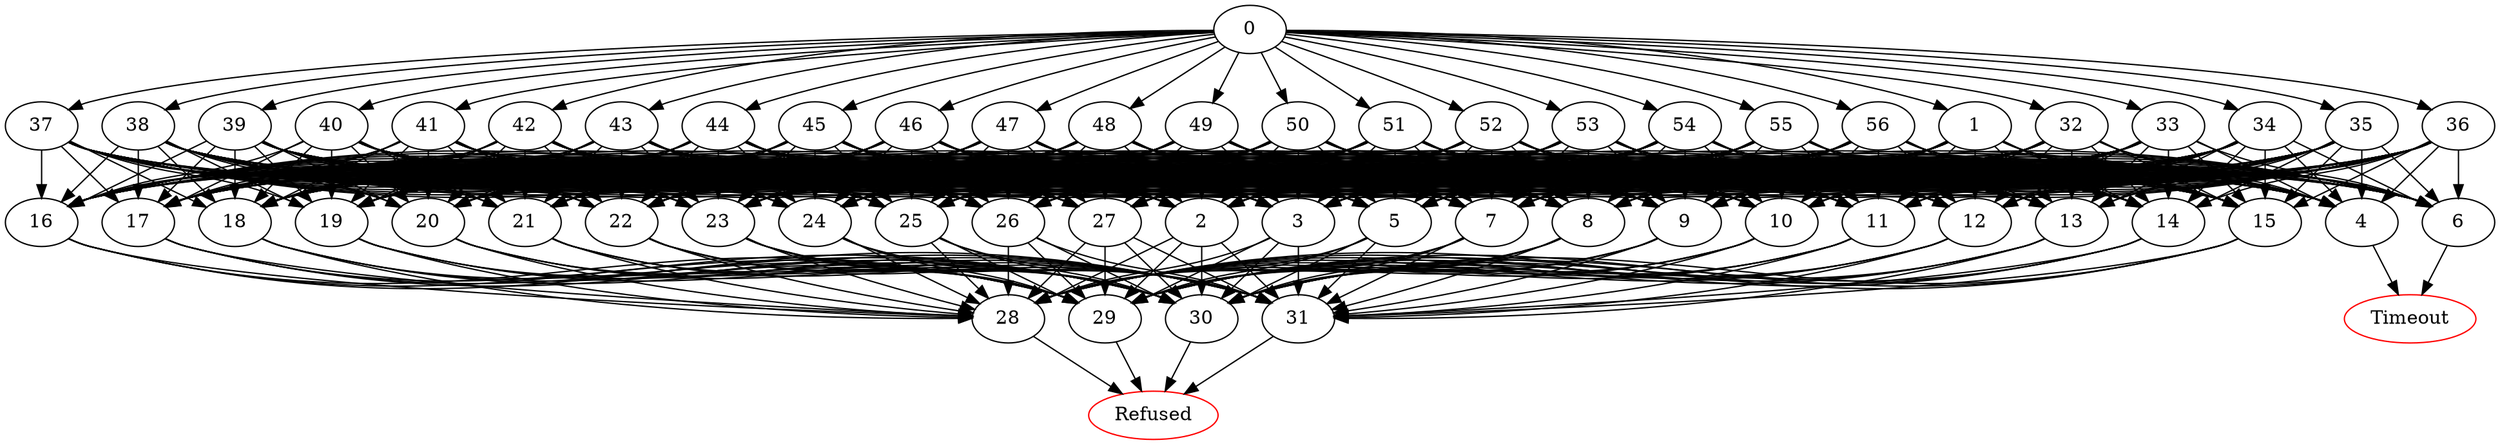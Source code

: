 digraph G {
	0 -> 1;
	0 -> 32;
	0 -> 33;
	0 -> 34;
	0 -> 35;
	0 -> 36;
	0 -> 37;
	0 -> 38;
	0 -> 39;
	0 -> 40;
	0 -> 41;
	0 -> 42;
	0 -> 43;
	0 -> 44;
	0 -> 45;
	0 -> 46;
	0 -> 47;
	0 -> 48;
	0 -> 49;
	0 -> 50;
	0 -> 51;
	0 -> 52;
	0 -> 53;
	0 -> 54;
	0 -> 55;
	0 -> 56;
	1 -> 2;
	1 -> 3;
	1 -> 4;
	1 -> 5;
	1 -> 6;
	1 -> 7;
	1 -> 8;
	1 -> 9;
	1 -> 10;
	1 -> 11;
	1 -> 12;
	1 -> 13;
	1 -> 14;
	1 -> 15;
	1 -> 16;
	1 -> 17;
	1 -> 18;
	1 -> 19;
	1 -> 20;
	1 -> 21;
	1 -> 22;
	1 -> 23;
	1 -> 24;
	1 -> 25;
	1 -> 26;
	1 -> 27;
	2 -> 28;
	2 -> 29;
	2 -> 30;
	2 -> 31;
	3 -> 28;
	3 -> 29;
	3 -> 30;
	3 -> 31;
	4 -> "Timeout";
Timeout [color=red];
	5 -> 28;
	5 -> 29;
	5 -> 30;
	5 -> 31;
	6 -> "Timeout";
Timeout [color=red];
	7 -> 28;
	7 -> 29;
	7 -> 30;
	7 -> 31;
	8 -> 28;
	8 -> 29;
	8 -> 30;
	8 -> 31;
	9 -> 28;
	9 -> 29;
	9 -> 30;
	9 -> 31;
	10 -> 28;
	10 -> 29;
	10 -> 30;
	10 -> 31;
	11 -> 28;
	11 -> 29;
	11 -> 30;
	11 -> 31;
	12 -> 28;
	12 -> 29;
	12 -> 30;
	12 -> 31;
	13 -> 28;
	13 -> 29;
	13 -> 30;
	13 -> 31;
	14 -> 28;
	14 -> 29;
	14 -> 30;
	14 -> 31;
	15 -> 28;
	15 -> 29;
	15 -> 30;
	15 -> 31;
	16 -> 28;
	16 -> 29;
	16 -> 30;
	16 -> 31;
	17 -> 28;
	17 -> 29;
	17 -> 30;
	17 -> 31;
	18 -> 28;
	18 -> 29;
	18 -> 30;
	18 -> 31;
	19 -> 28;
	19 -> 29;
	19 -> 30;
	19 -> 31;
	20 -> 28;
	20 -> 29;
	20 -> 30;
	20 -> 31;
	21 -> 28;
	21 -> 29;
	21 -> 30;
	21 -> 31;
	22 -> 28;
	22 -> 29;
	22 -> 30;
	22 -> 31;
	23 -> 28;
	23 -> 29;
	23 -> 30;
	23 -> 31;
	24 -> 28;
	24 -> 29;
	24 -> 30;
	24 -> 31;
	25 -> 28;
	25 -> 29;
	25 -> 30;
	25 -> 31;
	26 -> 28;
	26 -> 29;
	26 -> 30;
	26 -> 31;
	27 -> 28;
	27 -> 29;
	27 -> 30;
	27 -> 31;
	28 -> "Refused";
Refused [color=red];
	29 -> "Refused";
Refused [color=red];
	30 -> "Refused";
Refused [color=red];
	31 -> "Refused";
Refused [color=red];
	32 -> 2;
	32 -> 3;
	32 -> 4;
	32 -> 5;
	32 -> 6;
	32 -> 7;
	32 -> 8;
	32 -> 9;
	32 -> 10;
	32 -> 11;
	32 -> 12;
	32 -> 13;
	32 -> 14;
	32 -> 15;
	32 -> 16;
	32 -> 17;
	32 -> 18;
	32 -> 19;
	32 -> 20;
	32 -> 21;
	32 -> 22;
	32 -> 23;
	32 -> 24;
	32 -> 25;
	32 -> 26;
	32 -> 27;
	33 -> 2;
	33 -> 3;
	33 -> 4;
	33 -> 5;
	33 -> 6;
	33 -> 7;
	33 -> 8;
	33 -> 9;
	33 -> 10;
	33 -> 11;
	33 -> 12;
	33 -> 13;
	33 -> 14;
	33 -> 15;
	33 -> 16;
	33 -> 17;
	33 -> 18;
	33 -> 19;
	33 -> 20;
	33 -> 21;
	33 -> 22;
	33 -> 23;
	33 -> 24;
	33 -> 25;
	33 -> 26;
	33 -> 27;
	34 -> 2;
	34 -> 3;
	34 -> 4;
	34 -> 5;
	34 -> 6;
	34 -> 7;
	34 -> 8;
	34 -> 9;
	34 -> 10;
	34 -> 11;
	34 -> 12;
	34 -> 13;
	34 -> 14;
	34 -> 15;
	34 -> 16;
	34 -> 17;
	34 -> 18;
	34 -> 19;
	34 -> 20;
	34 -> 21;
	34 -> 22;
	34 -> 23;
	34 -> 24;
	34 -> 25;
	34 -> 26;
	34 -> 27;
	35 -> 2;
	35 -> 3;
	35 -> 4;
	35 -> 5;
	35 -> 6;
	35 -> 7;
	35 -> 8;
	35 -> 9;
	35 -> 10;
	35 -> 11;
	35 -> 12;
	35 -> 13;
	35 -> 14;
	35 -> 15;
	35 -> 16;
	35 -> 17;
	35 -> 18;
	35 -> 19;
	35 -> 20;
	35 -> 21;
	35 -> 22;
	35 -> 23;
	35 -> 24;
	35 -> 25;
	35 -> 26;
	35 -> 27;
	36 -> 2;
	36 -> 3;
	36 -> 4;
	36 -> 5;
	36 -> 6;
	36 -> 7;
	36 -> 8;
	36 -> 9;
	36 -> 10;
	36 -> 11;
	36 -> 12;
	36 -> 13;
	36 -> 14;
	36 -> 15;
	36 -> 16;
	36 -> 17;
	36 -> 18;
	36 -> 19;
	36 -> 20;
	36 -> 21;
	36 -> 22;
	36 -> 23;
	36 -> 24;
	36 -> 25;
	36 -> 26;
	36 -> 27;
	37 -> 2;
	37 -> 3;
	37 -> 4;
	37 -> 5;
	37 -> 6;
	37 -> 7;
	37 -> 8;
	37 -> 9;
	37 -> 10;
	37 -> 11;
	37 -> 12;
	37 -> 13;
	37 -> 14;
	37 -> 15;
	37 -> 16;
	37 -> 17;
	37 -> 18;
	37 -> 19;
	37 -> 20;
	37 -> 21;
	37 -> 22;
	37 -> 23;
	37 -> 24;
	37 -> 25;
	37 -> 26;
	37 -> 27;
	38 -> 2;
	38 -> 3;
	38 -> 4;
	38 -> 5;
	38 -> 6;
	38 -> 7;
	38 -> 8;
	38 -> 9;
	38 -> 10;
	38 -> 11;
	38 -> 12;
	38 -> 13;
	38 -> 14;
	38 -> 15;
	38 -> 16;
	38 -> 17;
	38 -> 18;
	38 -> 19;
	38 -> 20;
	38 -> 21;
	38 -> 22;
	38 -> 23;
	38 -> 24;
	38 -> 25;
	38 -> 26;
	38 -> 27;
	39 -> 2;
	39 -> 3;
	39 -> 4;
	39 -> 5;
	39 -> 6;
	39 -> 7;
	39 -> 8;
	39 -> 9;
	39 -> 10;
	39 -> 11;
	39 -> 12;
	39 -> 13;
	39 -> 14;
	39 -> 15;
	39 -> 16;
	39 -> 17;
	39 -> 18;
	39 -> 19;
	39 -> 20;
	39 -> 21;
	39 -> 22;
	39 -> 23;
	39 -> 24;
	39 -> 25;
	39 -> 26;
	39 -> 27;
	40 -> 2;
	40 -> 3;
	40 -> 4;
	40 -> 5;
	40 -> 6;
	40 -> 7;
	40 -> 8;
	40 -> 9;
	40 -> 10;
	40 -> 11;
	40 -> 12;
	40 -> 13;
	40 -> 14;
	40 -> 15;
	40 -> 16;
	40 -> 17;
	40 -> 18;
	40 -> 19;
	40 -> 20;
	40 -> 21;
	40 -> 22;
	40 -> 23;
	40 -> 24;
	40 -> 25;
	40 -> 26;
	40 -> 27;
	41 -> 2;
	41 -> 3;
	41 -> 4;
	41 -> 5;
	41 -> 6;
	41 -> 7;
	41 -> 8;
	41 -> 9;
	41 -> 10;
	41 -> 11;
	41 -> 12;
	41 -> 13;
	41 -> 14;
	41 -> 15;
	41 -> 16;
	41 -> 17;
	41 -> 18;
	41 -> 19;
	41 -> 20;
	41 -> 21;
	41 -> 22;
	41 -> 23;
	41 -> 24;
	41 -> 25;
	41 -> 26;
	41 -> 27;
	42 -> 2;
	42 -> 3;
	42 -> 4;
	42 -> 5;
	42 -> 6;
	42 -> 7;
	42 -> 8;
	42 -> 9;
	42 -> 10;
	42 -> 11;
	42 -> 12;
	42 -> 13;
	42 -> 14;
	42 -> 15;
	42 -> 16;
	42 -> 17;
	42 -> 18;
	42 -> 19;
	42 -> 20;
	42 -> 21;
	42 -> 22;
	42 -> 23;
	42 -> 24;
	42 -> 25;
	42 -> 26;
	42 -> 27;
	43 -> 2;
	43 -> 3;
	43 -> 4;
	43 -> 5;
	43 -> 6;
	43 -> 7;
	43 -> 8;
	43 -> 9;
	43 -> 10;
	43 -> 11;
	43 -> 12;
	43 -> 13;
	43 -> 14;
	43 -> 15;
	43 -> 16;
	43 -> 17;
	43 -> 18;
	43 -> 19;
	43 -> 20;
	43 -> 21;
	43 -> 22;
	43 -> 23;
	43 -> 24;
	43 -> 25;
	43 -> 26;
	43 -> 27;
	44 -> 2;
	44 -> 3;
	44 -> 4;
	44 -> 5;
	44 -> 6;
	44 -> 7;
	44 -> 8;
	44 -> 9;
	44 -> 10;
	44 -> 11;
	44 -> 12;
	44 -> 13;
	44 -> 14;
	44 -> 15;
	44 -> 16;
	44 -> 17;
	44 -> 18;
	44 -> 19;
	44 -> 20;
	44 -> 21;
	44 -> 22;
	44 -> 23;
	44 -> 24;
	44 -> 25;
	44 -> 26;
	44 -> 27;
	45 -> 2;
	45 -> 3;
	45 -> 4;
	45 -> 5;
	45 -> 6;
	45 -> 7;
	45 -> 8;
	45 -> 9;
	45 -> 10;
	45 -> 11;
	45 -> 12;
	45 -> 13;
	45 -> 14;
	45 -> 15;
	45 -> 16;
	45 -> 17;
	45 -> 18;
	45 -> 19;
	45 -> 20;
	45 -> 21;
	45 -> 22;
	45 -> 23;
	45 -> 24;
	45 -> 25;
	45 -> 26;
	45 -> 27;
	46 -> 2;
	46 -> 3;
	46 -> 4;
	46 -> 5;
	46 -> 6;
	46 -> 7;
	46 -> 8;
	46 -> 9;
	46 -> 10;
	46 -> 11;
	46 -> 12;
	46 -> 13;
	46 -> 14;
	46 -> 15;
	46 -> 16;
	46 -> 17;
	46 -> 18;
	46 -> 19;
	46 -> 20;
	46 -> 21;
	46 -> 22;
	46 -> 23;
	46 -> 24;
	46 -> 25;
	46 -> 26;
	46 -> 27;
	47 -> 2;
	47 -> 3;
	47 -> 4;
	47 -> 5;
	47 -> 6;
	47 -> 7;
	47 -> 8;
	47 -> 9;
	47 -> 10;
	47 -> 11;
	47 -> 12;
	47 -> 13;
	47 -> 14;
	47 -> 15;
	47 -> 16;
	47 -> 17;
	47 -> 18;
	47 -> 19;
	47 -> 20;
	47 -> 21;
	47 -> 22;
	47 -> 23;
	47 -> 24;
	47 -> 25;
	47 -> 26;
	47 -> 27;
	48 -> 2;
	48 -> 3;
	48 -> 4;
	48 -> 5;
	48 -> 6;
	48 -> 7;
	48 -> 8;
	48 -> 9;
	48 -> 10;
	48 -> 11;
	48 -> 12;
	48 -> 13;
	48 -> 14;
	48 -> 15;
	48 -> 16;
	48 -> 17;
	48 -> 18;
	48 -> 19;
	48 -> 20;
	48 -> 21;
	48 -> 22;
	48 -> 23;
	48 -> 24;
	48 -> 25;
	48 -> 26;
	48 -> 27;
	49 -> 2;
	49 -> 3;
	49 -> 4;
	49 -> 5;
	49 -> 6;
	49 -> 7;
	49 -> 8;
	49 -> 9;
	49 -> 10;
	49 -> 11;
	49 -> 12;
	49 -> 13;
	49 -> 14;
	49 -> 15;
	49 -> 16;
	49 -> 17;
	49 -> 18;
	49 -> 19;
	49 -> 20;
	49 -> 21;
	49 -> 22;
	49 -> 23;
	49 -> 24;
	49 -> 25;
	49 -> 26;
	49 -> 27;
	50 -> 2;
	50 -> 3;
	50 -> 4;
	50 -> 5;
	50 -> 6;
	50 -> 7;
	50 -> 8;
	50 -> 9;
	50 -> 10;
	50 -> 11;
	50 -> 12;
	50 -> 13;
	50 -> 14;
	50 -> 15;
	50 -> 16;
	50 -> 17;
	50 -> 18;
	50 -> 19;
	50 -> 20;
	50 -> 21;
	50 -> 22;
	50 -> 23;
	50 -> 24;
	50 -> 25;
	50 -> 26;
	50 -> 27;
	51 -> 2;
	51 -> 3;
	51 -> 4;
	51 -> 5;
	51 -> 6;
	51 -> 7;
	51 -> 8;
	51 -> 9;
	51 -> 10;
	51 -> 11;
	51 -> 12;
	51 -> 13;
	51 -> 14;
	51 -> 15;
	51 -> 16;
	51 -> 17;
	51 -> 18;
	51 -> 19;
	51 -> 20;
	51 -> 21;
	51 -> 22;
	51 -> 23;
	51 -> 24;
	51 -> 25;
	51 -> 26;
	51 -> 27;
	52 -> 2;
	52 -> 3;
	52 -> 4;
	52 -> 5;
	52 -> 6;
	52 -> 7;
	52 -> 8;
	52 -> 9;
	52 -> 10;
	52 -> 11;
	52 -> 12;
	52 -> 13;
	52 -> 14;
	52 -> 15;
	52 -> 16;
	52 -> 17;
	52 -> 18;
	52 -> 19;
	52 -> 20;
	52 -> 21;
	52 -> 22;
	52 -> 23;
	52 -> 24;
	52 -> 25;
	52 -> 26;
	52 -> 27;
	53 -> 2;
	53 -> 3;
	53 -> 4;
	53 -> 5;
	53 -> 6;
	53 -> 7;
	53 -> 8;
	53 -> 9;
	53 -> 10;
	53 -> 11;
	53 -> 12;
	53 -> 13;
	53 -> 14;
	53 -> 15;
	53 -> 16;
	53 -> 17;
	53 -> 18;
	53 -> 19;
	53 -> 20;
	53 -> 21;
	53 -> 22;
	53 -> 23;
	53 -> 24;
	53 -> 25;
	53 -> 26;
	53 -> 27;
	54 -> 2;
	54 -> 3;
	54 -> 4;
	54 -> 5;
	54 -> 6;
	54 -> 7;
	54 -> 8;
	54 -> 9;
	54 -> 10;
	54 -> 11;
	54 -> 12;
	54 -> 13;
	54 -> 14;
	54 -> 15;
	54 -> 16;
	54 -> 17;
	54 -> 18;
	54 -> 19;
	54 -> 20;
	54 -> 21;
	54 -> 22;
	54 -> 23;
	54 -> 24;
	54 -> 25;
	54 -> 26;
	54 -> 27;
	55 -> 2;
	55 -> 3;
	55 -> 4;
	55 -> 5;
	55 -> 6;
	55 -> 7;
	55 -> 8;
	55 -> 9;
	55 -> 10;
	55 -> 11;
	55 -> 12;
	55 -> 13;
	55 -> 14;
	55 -> 15;
	55 -> 16;
	55 -> 17;
	55 -> 18;
	55 -> 19;
	55 -> 20;
	55 -> 21;
	55 -> 22;
	55 -> 23;
	55 -> 24;
	55 -> 25;
	55 -> 26;
	55 -> 27;
	56 -> 2;
	56 -> 3;
	56 -> 4;
	56 -> 5;
	56 -> 6;
	56 -> 7;
	56 -> 8;
	56 -> 9;
	56 -> 10;
	56 -> 11;
	56 -> 12;
	56 -> 13;
	56 -> 14;
	56 -> 15;
	56 -> 16;
	56 -> 17;
	56 -> 18;
	56 -> 19;
	56 -> 20;
	56 -> 21;
	56 -> 22;
	56 -> 23;
	56 -> 24;
	56 -> 25;
	56 -> 26;
	56 -> 27;
}